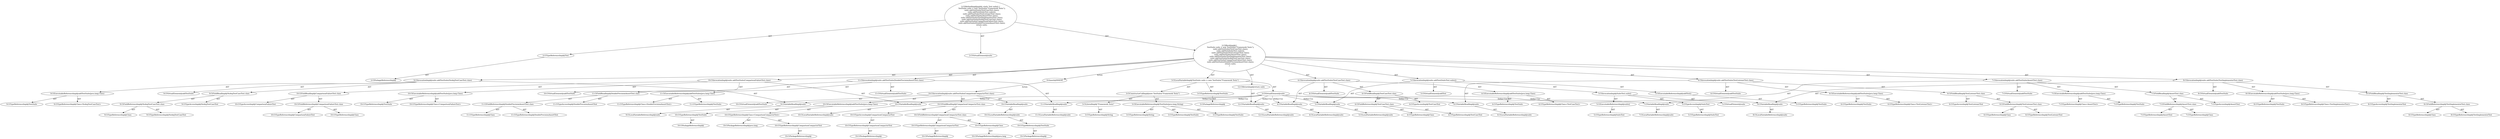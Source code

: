 digraph "suite#?" {
0 [label="2:CtTypeReferenceImpl@Test" shape=ellipse]
1 [label="2:CtPackageReferenceImpl@" shape=ellipse]
2 [label="2:CtVirtualElement@suite" shape=ellipse]
3 [label="3:CtTypeReferenceImpl@TestSuite" shape=ellipse]
4 [label="3:CtPackageReferenceImpl@" shape=ellipse]
5 [label="3:CtExecutableReferenceImpl@TestSuite(java.lang.String)" shape=ellipse]
6 [label="3:CtTypeReferenceImpl@TestSuite" shape=ellipse]
7 [label="3:CtTypeReferenceImpl@TestSuite" shape=ellipse]
8 [label="3:CtTypeReferenceImpl@String" shape=ellipse]
9 [label="3:CtLiteralImpl@\"Framework Tests\"" shape=ellipse]
10 [label="3:CtTypeReferenceImpl@String" shape=ellipse]
11 [label="3:CtConstructorCallImpl@new TestSuite(\"Framework Tests\")" shape=ellipse]
12 [label="3:CtVirtualElement@suite" shape=ellipse]
13 [label="3:CtLocalVariableImpl@TestSuite suite = new TestSuite(\"Framework Tests\")" shape=ellipse]
14 [label="4:CtExecutableReferenceImpl@addTestSuite(java.lang.Class)" shape=ellipse]
15 [label="4:CtTypeReferenceImpl@TestSuite" shape=ellipse]
16 [label="4:CtTypeReferenceImpl@Class<TestCaseTest>" shape=ellipse]
17 [label="4:CtVirtualElement@addTestSuite" shape=ellipse]
18 [label="4:CtVariableReadImpl@suite" shape=ellipse]
19 [label="4:CtLocalVariableReferenceImpl@suite" shape=ellipse]
20 [label="4:CtFieldReferenceImpl@TestCaseTest.class" shape=ellipse]
21 [label="4:CtTypeReferenceImpl@TestCaseTest" shape=ellipse]
22 [label="4:CtTypeReferenceImpl@Class" shape=ellipse]
23 [label="4:CtFieldReadImpl@TestCaseTest.class" shape=ellipse]
24 [label="4:CtTypeAccessImpl@TestCaseTest" shape=ellipse]
25 [label="4:CtInvocationImpl@suite.addTestSuite(TestCaseTest.class)" shape=ellipse]
26 [label="5:CtExecutableReferenceImpl@addTest()" shape=ellipse]
27 [label="5:CtTypeReferenceImpl@TestSuite" shape=ellipse]
28 [label="5:CtVirtualElement@addTest" shape=ellipse]
29 [label="5:CtVariableReadImpl@suite" shape=ellipse]
30 [label="5:CtLocalVariableReferenceImpl@suite" shape=ellipse]
31 [label="5:CtExecutableReferenceImpl@suite()" shape=ellipse]
32 [label="5:CtTypeReferenceImpl@SuiteTest" shape=ellipse]
33 [label="5:CtVirtualElement@suite" shape=ellipse]
34 [label="5:CtTypeAccessImpl@SuiteTest" shape=ellipse]
35 [label="5:CtTypeReferenceImpl@SuiteTest" shape=ellipse]
36 [label="5:CtInvocationImpl@SuiteTest.suite()" shape=ellipse]
37 [label="5:CtInvocationImpl@suite.addTest(SuiteTest.suite())" shape=ellipse]
38 [label="6:CtExecutableReferenceImpl@addTestSuite(java.lang.Class)" shape=ellipse]
39 [label="6:CtTypeReferenceImpl@TestSuite" shape=ellipse]
40 [label="6:CtTypeReferenceImpl@Class<TestListenerTest>" shape=ellipse]
41 [label="6:CtVirtualElement@addTestSuite" shape=ellipse]
42 [label="6:CtVariableReadImpl@suite" shape=ellipse]
43 [label="6:CtLocalVariableReferenceImpl@suite" shape=ellipse]
44 [label="6:CtFieldReferenceImpl@TestListenerTest.class" shape=ellipse]
45 [label="6:CtTypeReferenceImpl@TestListenerTest" shape=ellipse]
46 [label="6:CtTypeReferenceImpl@Class" shape=ellipse]
47 [label="6:CtFieldReadImpl@TestListenerTest.class" shape=ellipse]
48 [label="6:CtTypeAccessImpl@TestListenerTest" shape=ellipse]
49 [label="6:CtInvocationImpl@suite.addTestSuite(TestListenerTest.class)" shape=ellipse]
50 [label="7:CtExecutableReferenceImpl@addTestSuite(java.lang.Class)" shape=ellipse]
51 [label="7:CtTypeReferenceImpl@TestSuite" shape=ellipse]
52 [label="7:CtTypeReferenceImpl@Class<AssertTest>" shape=ellipse]
53 [label="7:CtVirtualElement@addTestSuite" shape=ellipse]
54 [label="7:CtVariableReadImpl@suite" shape=ellipse]
55 [label="7:CtLocalVariableReferenceImpl@suite" shape=ellipse]
56 [label="7:CtFieldReferenceImpl@AssertTest.class" shape=ellipse]
57 [label="7:CtTypeReferenceImpl@AssertTest" shape=ellipse]
58 [label="7:CtTypeReferenceImpl@Class" shape=ellipse]
59 [label="7:CtFieldReadImpl@AssertTest.class" shape=ellipse]
60 [label="7:CtTypeAccessImpl@AssertTest" shape=ellipse]
61 [label="7:CtInvocationImpl@suite.addTestSuite(AssertTest.class)" shape=ellipse]
62 [label="8:CtExecutableReferenceImpl@addTestSuite(java.lang.Class)" shape=ellipse]
63 [label="8:CtTypeReferenceImpl@TestSuite" shape=ellipse]
64 [label="8:CtTypeReferenceImpl@Class<TestImplementorTest>" shape=ellipse]
65 [label="8:CtVirtualElement@addTestSuite" shape=ellipse]
66 [label="8:CtVariableReadImpl@suite" shape=ellipse]
67 [label="8:CtLocalVariableReferenceImpl@suite" shape=ellipse]
68 [label="8:CtFieldReferenceImpl@TestImplementorTest.class" shape=ellipse]
69 [label="8:CtTypeReferenceImpl@TestImplementorTest" shape=ellipse]
70 [label="8:CtTypeReferenceImpl@Class" shape=ellipse]
71 [label="8:CtFieldReadImpl@TestImplementorTest.class" shape=ellipse]
72 [label="8:CtTypeAccessImpl@TestImplementorTest" shape=ellipse]
73 [label="8:CtInvocationImpl@suite.addTestSuite(TestImplementorTest.class)" shape=ellipse]
74 [label="9:CtExecutableReferenceImpl@addTestSuite(java.lang.Class)" shape=ellipse]
75 [label="9:CtTypeReferenceImpl@TestSuite" shape=ellipse]
76 [label="9:CtTypeReferenceImpl@Class<NoArgTestCaseTest>" shape=ellipse]
77 [label="9:CtVirtualElement@addTestSuite" shape=ellipse]
78 [label="9:CtVariableReadImpl@suite" shape=ellipse]
79 [label="9:CtLocalVariableReferenceImpl@suite" shape=ellipse]
80 [label="9:CtFieldReferenceImpl@NoArgTestCaseTest.class" shape=ellipse]
81 [label="9:CtTypeReferenceImpl@NoArgTestCaseTest" shape=ellipse]
82 [label="9:CtTypeReferenceImpl@Class" shape=ellipse]
83 [label="9:CtFieldReadImpl@NoArgTestCaseTest.class" shape=ellipse]
84 [label="9:CtTypeAccessImpl@NoArgTestCaseTest" shape=ellipse]
85 [label="9:CtInvocationImpl@suite.addTestSuite(NoArgTestCaseTest.class)" shape=ellipse]
86 [label="10:CtExecutableReferenceImpl@addTestSuite(java.lang.Class)" shape=ellipse]
87 [label="10:CtTypeReferenceImpl@TestSuite" shape=ellipse]
88 [label="10:CtTypeReferenceImpl@Class<ComparisonFailureTest>" shape=ellipse]
89 [label="10:CtVirtualElement@addTestSuite" shape=ellipse]
90 [label="10:CtVariableReadImpl@suite" shape=ellipse]
91 [label="10:CtLocalVariableReferenceImpl@suite" shape=ellipse]
92 [label="10:CtFieldReferenceImpl@ComparisonFailureTest.class" shape=ellipse]
93 [label="10:CtTypeReferenceImpl@ComparisonFailureTest" shape=ellipse]
94 [label="10:CtTypeReferenceImpl@Class" shape=ellipse]
95 [label="10:CtFieldReadImpl@ComparisonFailureTest.class" shape=ellipse]
96 [label="10:CtTypeAccessImpl@ComparisonFailureTest" shape=ellipse]
97 [label="10:CtInvocationImpl@suite.addTestSuite(ComparisonFailureTest.class)" shape=ellipse]
98 [label="11:CtExecutableReferenceImpl@addTestSuite(java.lang.Class)" shape=ellipse]
99 [label="11:CtTypeReferenceImpl@TestSuite" shape=ellipse]
100 [label="11:CtTypeReferenceImpl@Class<DoublePrecisionAssertTest>" shape=ellipse]
101 [label="11:CtVirtualElement@addTestSuite" shape=ellipse]
102 [label="11:CtVariableReadImpl@suite" shape=ellipse]
103 [label="11:CtLocalVariableReferenceImpl@suite" shape=ellipse]
104 [label="11:CtFieldReferenceImpl@DoublePrecisionAssertTest.class" shape=ellipse]
105 [label="11:CtTypeReferenceImpl@DoublePrecisionAssertTest" shape=ellipse]
106 [label="11:CtTypeReferenceImpl@Class" shape=ellipse]
107 [label="11:CtFieldReadImpl@DoublePrecisionAssertTest.class" shape=ellipse]
108 [label="11:CtTypeAccessImpl@DoublePrecisionAssertTest" shape=ellipse]
109 [label="11:CtInvocationImpl@suite.addTestSuite(DoublePrecisionAssertTest.class)" shape=ellipse]
110 [label="12:CtVariableReadImpl@suite" shape=ellipse]
111 [label="12:CtLocalVariableReferenceImpl@suite" shape=ellipse]
112 [label="12:CtReturnImpl@return suite" shape=ellipse]
113 [label="2:CtBlockImpl@\{
    TestSuite suite = new TestSuite(\"Framework Tests\");
    suite.addTestSuite(TestCaseTest.class);
    suite.addTest(SuiteTest.suite());
    suite.addTestSuite(TestListenerTest.class);
    suite.addTestSuite(AssertTest.class);
    suite.addTestSuite(TestImplementorTest.class);
    suite.addTestSuite(NoArgTestCaseTest.class);
    suite.addTestSuite(ComparisonFailureTest.class);
    suite.addTestSuite(DoublePrecisionAssertTest.class);
    return suite;
\}" shape=ellipse]
114 [label="2:CtMethodImpl@public static Test suite() \{
    TestSuite suite = new TestSuite(\"Framework Tests\");
    suite.addTestSuite(TestCaseTest.class);
    suite.addTest(SuiteTest.suite());
    suite.addTestSuite(TestListenerTest.class);
    suite.addTestSuite(AssertTest.class);
    suite.addTestSuite(TestImplementorTest.class);
    suite.addTestSuite(NoArgTestCaseTest.class);
    suite.addTestSuite(ComparisonFailureTest.class);
    suite.addTestSuite(DoublePrecisionAssertTest.class);
    return suite;
\}" shape=ellipse]
115 [label="10:Insert@INSERT" shape=ellipse]
116 [label="10:CtPackageReferenceImpl@" shape=ellipse]
117 [label="10:CtTypeReferenceImpl@TestSuite" shape=ellipse]
118 [label="10:CtLocalVariableReferenceImpl@suite" shape=ellipse]
119 [label="10:CtVariableReadImpl@suite" shape=ellipse]
120 [label="10:CtPackageReferenceImpl@" shape=ellipse]
121 [label="10:CtTypeReferenceImpl@TestSuite" shape=ellipse]
122 [label="10:CtPackageReferenceImpl@java.lang" shape=ellipse]
123 [label="10:CtPackageReferenceImpl@" shape=ellipse]
124 [label="10:CtTypeReferenceImpl@ComparisonCompactorTest" shape=ellipse]
125 [label="10:CtTypeReferenceImpl@Class<ComparisonCompactorTest>" shape=ellipse]
126 [label="10:CtExecutableReferenceImpl@addTestSuite(java.lang.Class)" shape=ellipse]
127 [label="10:CtPackageReferenceImpl@" shape=ellipse]
128 [label="10:CtTypeReferenceImpl@ComparisonCompactorTest" shape=ellipse]
129 [label="10:CtTypeAccessImpl@ComparisonCompactorTest" shape=ellipse]
130 [label="10:CtPackageReferenceImpl@" shape=ellipse]
131 [label="10:CtTypeReferenceImpl@ComparisonCompactorTest" shape=ellipse]
132 [label="10:CtPackageReferenceImpl@java.lang" shape=ellipse]
133 [label="10:CtTypeReferenceImpl@Class" shape=ellipse]
134 [label="10:CtFieldReferenceImpl@ComparisonCompactorTest.class" shape=ellipse]
135 [label="10:CtFieldReadImpl@ComparisonCompactorTest.class" shape=ellipse]
136 [label="10:CtInvocationImpl@suite.addTestSuite(ComparisonCompactorTest.class)" shape=ellipse]
137 [label="10:CtVirtualElement@addTestSuite" shape=ellipse]
0 -> 1 [label="AST"];
3 -> 4 [label="AST"];
5 -> 6 [label="AST"];
5 -> 7 [label="AST"];
5 -> 8 [label="AST"];
9 -> 10 [label="AST"];
11 -> 5 [label="AST"];
11 -> 9 [label="AST"];
12 -> 18 [label="Define-Use"];
12 -> 29 [label="Define-Use"];
12 -> 42 [label="Define-Use"];
12 -> 54 [label="Define-Use"];
12 -> 66 [label="Define-Use"];
12 -> 78 [label="Define-Use"];
12 -> 90 [label="Define-Use"];
12 -> 102 [label="Define-Use"];
12 -> 110 [label="Define-Use"];
13 -> 12 [label="AST"];
13 -> 3 [label="AST"];
13 -> 11 [label="AST"];
14 -> 15 [label="AST"];
14 -> 16 [label="AST"];
18 -> 19 [label="AST"];
20 -> 21 [label="AST"];
20 -> 22 [label="AST"];
23 -> 24 [label="AST"];
23 -> 20 [label="AST"];
25 -> 17 [label="AST"];
25 -> 18 [label="AST"];
25 -> 14 [label="AST"];
25 -> 23 [label="AST"];
26 -> 27 [label="AST"];
29 -> 30 [label="AST"];
31 -> 32 [label="AST"];
34 -> 35 [label="AST"];
36 -> 33 [label="AST"];
36 -> 34 [label="AST"];
36 -> 31 [label="AST"];
37 -> 28 [label="AST"];
37 -> 29 [label="AST"];
37 -> 26 [label="AST"];
37 -> 36 [label="AST"];
38 -> 39 [label="AST"];
38 -> 40 [label="AST"];
42 -> 43 [label="AST"];
44 -> 45 [label="AST"];
44 -> 46 [label="AST"];
47 -> 48 [label="AST"];
47 -> 44 [label="AST"];
49 -> 41 [label="AST"];
49 -> 42 [label="AST"];
49 -> 38 [label="AST"];
49 -> 47 [label="AST"];
50 -> 51 [label="AST"];
50 -> 52 [label="AST"];
54 -> 55 [label="AST"];
56 -> 57 [label="AST"];
56 -> 58 [label="AST"];
59 -> 60 [label="AST"];
59 -> 56 [label="AST"];
61 -> 53 [label="AST"];
61 -> 54 [label="AST"];
61 -> 50 [label="AST"];
61 -> 59 [label="AST"];
62 -> 63 [label="AST"];
62 -> 64 [label="AST"];
66 -> 67 [label="AST"];
68 -> 69 [label="AST"];
68 -> 70 [label="AST"];
71 -> 72 [label="AST"];
71 -> 68 [label="AST"];
73 -> 65 [label="AST"];
73 -> 66 [label="AST"];
73 -> 62 [label="AST"];
73 -> 71 [label="AST"];
74 -> 75 [label="AST"];
74 -> 76 [label="AST"];
78 -> 79 [label="AST"];
80 -> 81 [label="AST"];
80 -> 82 [label="AST"];
83 -> 84 [label="AST"];
83 -> 80 [label="AST"];
85 -> 77 [label="AST"];
85 -> 78 [label="AST"];
85 -> 74 [label="AST"];
85 -> 83 [label="AST"];
86 -> 87 [label="AST"];
86 -> 88 [label="AST"];
90 -> 91 [label="AST"];
92 -> 93 [label="AST"];
92 -> 94 [label="AST"];
95 -> 96 [label="AST"];
95 -> 92 [label="AST"];
97 -> 89 [label="AST"];
97 -> 90 [label="AST"];
97 -> 86 [label="AST"];
97 -> 95 [label="AST"];
98 -> 99 [label="AST"];
98 -> 100 [label="AST"];
102 -> 103 [label="AST"];
104 -> 105 [label="AST"];
104 -> 106 [label="AST"];
107 -> 108 [label="AST"];
107 -> 104 [label="AST"];
109 -> 101 [label="AST"];
109 -> 102 [label="AST"];
109 -> 98 [label="AST"];
109 -> 107 [label="AST"];
110 -> 111 [label="AST"];
112 -> 110 [label="AST"];
113 -> 13 [label="AST"];
113 -> 25 [label="AST"];
113 -> 37 [label="AST"];
113 -> 49 [label="AST"];
113 -> 61 [label="AST"];
113 -> 73 [label="AST"];
113 -> 85 [label="AST"];
113 -> 97 [label="AST"];
113 -> 109 [label="AST"];
113 -> 112 [label="AST"];
113 -> 115 [label="Action"];
114 -> 2 [label="AST"];
114 -> 0 [label="AST"];
114 -> 113 [label="AST"];
115 -> 136 [label="Action"];
117 -> 116 [label="AST"];
118 -> 117 [label="AST"];
119 -> 118 [label="AST"];
121 -> 120 [label="AST"];
124 -> 123 [label="AST"];
125 -> 122 [label="AST"];
125 -> 124 [label="AST"];
126 -> 121 [label="AST"];
126 -> 125 [label="AST"];
128 -> 127 [label="AST"];
129 -> 128 [label="AST"];
131 -> 130 [label="AST"];
133 -> 132 [label="AST"];
134 -> 131 [label="AST"];
134 -> 133 [label="AST"];
135 -> 129 [label="AST"];
135 -> 134 [label="AST"];
136 -> 137 [label="AST"];
136 -> 119 [label="AST"];
136 -> 126 [label="AST"];
136 -> 135 [label="AST"];
}